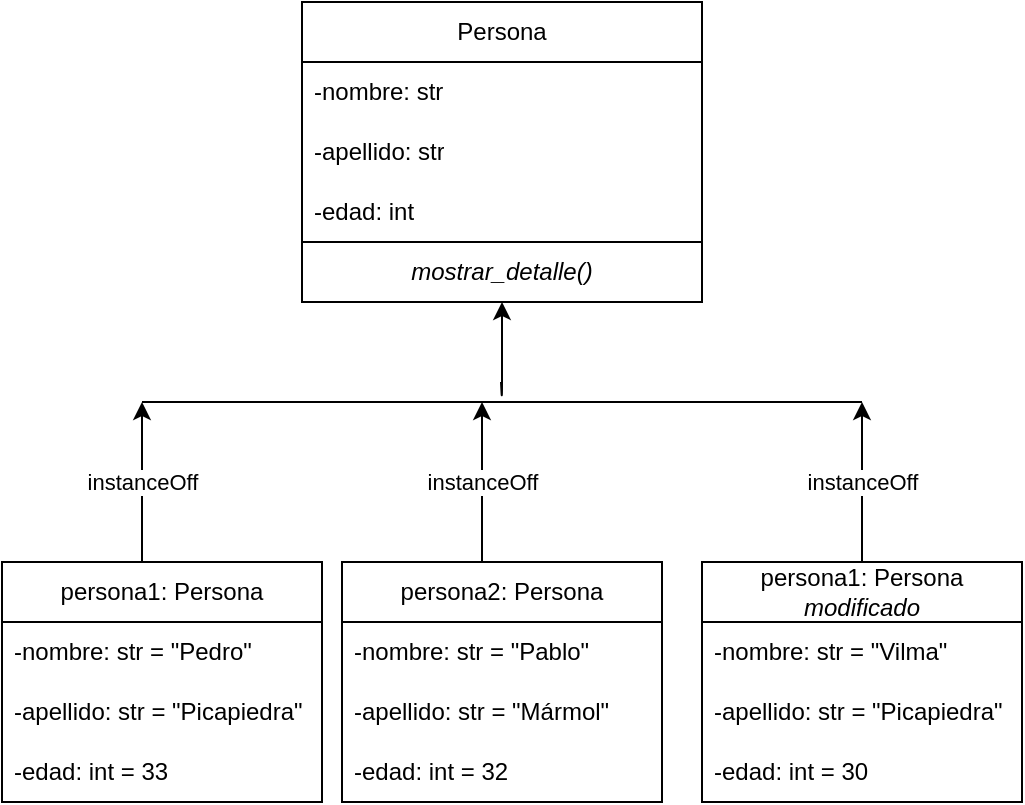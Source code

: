 <mxfile>
    <diagram id="SUSGTwr6Ws-cG_Q0hMq7" name="Página-1">
        <mxGraphModel dx="554" dy="469" grid="1" gridSize="10" guides="1" tooltips="1" connect="1" arrows="1" fold="1" page="1" pageScale="1" pageWidth="827" pageHeight="1169" math="0" shadow="0">
            <root>
                <mxCell id="0"/>
                <mxCell id="1" parent="0"/>
                <mxCell id="2" value="Persona" style="swimlane;fontStyle=0;childLayout=stackLayout;horizontal=1;startSize=30;horizontalStack=0;resizeParent=1;resizeParentMax=0;resizeLast=0;collapsible=1;marginBottom=0;whiteSpace=wrap;html=1;" vertex="1" parent="1">
                    <mxGeometry x="160" y="40" width="200" height="120" as="geometry"/>
                </mxCell>
                <mxCell id="3" value="-nombre: str" style="text;strokeColor=none;fillColor=none;align=left;verticalAlign=middle;spacingLeft=4;spacingRight=4;overflow=hidden;points=[[0,0.5],[1,0.5]];portConstraint=eastwest;rotatable=0;whiteSpace=wrap;html=1;" vertex="1" parent="2">
                    <mxGeometry y="30" width="200" height="30" as="geometry"/>
                </mxCell>
                <mxCell id="4" value="-apellido: str" style="text;strokeColor=none;fillColor=none;align=left;verticalAlign=middle;spacingLeft=4;spacingRight=4;overflow=hidden;points=[[0,0.5],[1,0.5]];portConstraint=eastwest;rotatable=0;whiteSpace=wrap;html=1;" vertex="1" parent="2">
                    <mxGeometry y="60" width="200" height="30" as="geometry"/>
                </mxCell>
                <mxCell id="5" value="-edad: int" style="text;strokeColor=none;fillColor=none;align=left;verticalAlign=middle;spacingLeft=4;spacingRight=4;overflow=hidden;points=[[0,0.5],[1,0.5]];portConstraint=eastwest;rotatable=0;whiteSpace=wrap;html=1;" vertex="1" parent="2">
                    <mxGeometry y="90" width="200" height="30" as="geometry"/>
                </mxCell>
                <mxCell id="6" value="&lt;i&gt;mostrar_detalle()&lt;/i&gt;" style="rounded=0;whiteSpace=wrap;html=1;" vertex="1" parent="1">
                    <mxGeometry x="160" y="160" width="200" height="30" as="geometry"/>
                </mxCell>
                <mxCell id="9" value="" style="endArrow=none;html=1;" edge="1" parent="1">
                    <mxGeometry width="50" height="50" relative="1" as="geometry">
                        <mxPoint x="80" y="240" as="sourcePoint"/>
                        <mxPoint x="440" y="240" as="targetPoint"/>
                    </mxGeometry>
                </mxCell>
                <mxCell id="10" value="" style="endArrow=classic;html=1;entryX=0.5;entryY=1;entryDx=0;entryDy=0;" edge="1" parent="1" target="6">
                    <mxGeometry width="50" height="50" relative="1" as="geometry">
                        <mxPoint x="259.5" y="230" as="sourcePoint"/>
                        <mxPoint x="259.5" y="200" as="targetPoint"/>
                        <Array as="points">
                            <mxPoint x="260" y="240"/>
                        </Array>
                    </mxGeometry>
                </mxCell>
                <mxCell id="11" value="" style="endArrow=classic;html=1;" edge="1" parent="1">
                    <mxGeometry relative="1" as="geometry">
                        <mxPoint x="80" y="320" as="sourcePoint"/>
                        <mxPoint x="80" y="240" as="targetPoint"/>
                    </mxGeometry>
                </mxCell>
                <mxCell id="12" value="instanceOff&lt;br&gt;" style="edgeLabel;resizable=0;html=1;align=center;verticalAlign=middle;" connectable="0" vertex="1" parent="11">
                    <mxGeometry relative="1" as="geometry"/>
                </mxCell>
                <mxCell id="13" value="" style="endArrow=classic;html=1;" edge="1" parent="1">
                    <mxGeometry relative="1" as="geometry">
                        <mxPoint x="440" y="320" as="sourcePoint"/>
                        <mxPoint x="440" y="240" as="targetPoint"/>
                    </mxGeometry>
                </mxCell>
                <mxCell id="14" value="instanceOff&lt;br&gt;" style="edgeLabel;resizable=0;html=1;align=center;verticalAlign=middle;" connectable="0" vertex="1" parent="13">
                    <mxGeometry relative="1" as="geometry"/>
                </mxCell>
                <mxCell id="15" value="" style="endArrow=classic;html=1;" edge="1" parent="1">
                    <mxGeometry relative="1" as="geometry">
                        <mxPoint x="250" y="320" as="sourcePoint"/>
                        <mxPoint x="250" y="240" as="targetPoint"/>
                    </mxGeometry>
                </mxCell>
                <mxCell id="16" value="instanceOff&lt;br&gt;" style="edgeLabel;resizable=0;html=1;align=center;verticalAlign=middle;" connectable="0" vertex="1" parent="15">
                    <mxGeometry relative="1" as="geometry"/>
                </mxCell>
                <mxCell id="17" value="persona1: Persona" style="swimlane;fontStyle=0;childLayout=stackLayout;horizontal=1;startSize=30;horizontalStack=0;resizeParent=1;resizeParentMax=0;resizeLast=0;collapsible=1;marginBottom=0;whiteSpace=wrap;html=1;" vertex="1" parent="1">
                    <mxGeometry x="10" y="320" width="160" height="120" as="geometry"/>
                </mxCell>
                <mxCell id="18" value="-nombre: str = &quot;Pedro&quot;" style="text;strokeColor=none;fillColor=none;align=left;verticalAlign=middle;spacingLeft=4;spacingRight=4;overflow=hidden;points=[[0,0.5],[1,0.5]];portConstraint=eastwest;rotatable=0;whiteSpace=wrap;html=1;" vertex="1" parent="17">
                    <mxGeometry y="30" width="160" height="30" as="geometry"/>
                </mxCell>
                <mxCell id="19" value="-apellido: str = &quot;Picapiedra&quot;" style="text;strokeColor=none;fillColor=none;align=left;verticalAlign=middle;spacingLeft=4;spacingRight=4;overflow=hidden;points=[[0,0.5],[1,0.5]];portConstraint=eastwest;rotatable=0;whiteSpace=wrap;html=1;" vertex="1" parent="17">
                    <mxGeometry y="60" width="160" height="30" as="geometry"/>
                </mxCell>
                <mxCell id="20" value="-edad: int = 33" style="text;strokeColor=none;fillColor=none;align=left;verticalAlign=middle;spacingLeft=4;spacingRight=4;overflow=hidden;points=[[0,0.5],[1,0.5]];portConstraint=eastwest;rotatable=0;whiteSpace=wrap;html=1;" vertex="1" parent="17">
                    <mxGeometry y="90" width="160" height="30" as="geometry"/>
                </mxCell>
                <mxCell id="21" value="persona2: Persona" style="swimlane;fontStyle=0;childLayout=stackLayout;horizontal=1;startSize=30;horizontalStack=0;resizeParent=1;resizeParentMax=0;resizeLast=0;collapsible=1;marginBottom=0;whiteSpace=wrap;html=1;" vertex="1" parent="1">
                    <mxGeometry x="180" y="320" width="160" height="120" as="geometry"/>
                </mxCell>
                <mxCell id="22" value="-nombre: str = &quot;Pablo&quot;" style="text;strokeColor=none;fillColor=none;align=left;verticalAlign=middle;spacingLeft=4;spacingRight=4;overflow=hidden;points=[[0,0.5],[1,0.5]];portConstraint=eastwest;rotatable=0;whiteSpace=wrap;html=1;" vertex="1" parent="21">
                    <mxGeometry y="30" width="160" height="30" as="geometry"/>
                </mxCell>
                <mxCell id="23" value="-apellido: str = &quot;Mármol&quot;" style="text;strokeColor=none;fillColor=none;align=left;verticalAlign=middle;spacingLeft=4;spacingRight=4;overflow=hidden;points=[[0,0.5],[1,0.5]];portConstraint=eastwest;rotatable=0;whiteSpace=wrap;html=1;" vertex="1" parent="21">
                    <mxGeometry y="60" width="160" height="30" as="geometry"/>
                </mxCell>
                <mxCell id="24" value="-edad: int = 32" style="text;strokeColor=none;fillColor=none;align=left;verticalAlign=middle;spacingLeft=4;spacingRight=4;overflow=hidden;points=[[0,0.5],[1,0.5]];portConstraint=eastwest;rotatable=0;whiteSpace=wrap;html=1;" vertex="1" parent="21">
                    <mxGeometry y="90" width="160" height="30" as="geometry"/>
                </mxCell>
                <mxCell id="25" value="persona1: Persona&lt;br&gt;&lt;i&gt;modificado&lt;/i&gt;" style="swimlane;fontStyle=0;childLayout=stackLayout;horizontal=1;startSize=30;horizontalStack=0;resizeParent=1;resizeParentMax=0;resizeLast=0;collapsible=1;marginBottom=0;whiteSpace=wrap;html=1;" vertex="1" parent="1">
                    <mxGeometry x="360" y="320" width="160" height="120" as="geometry"/>
                </mxCell>
                <mxCell id="26" value="-nombre: str = &quot;Vilma&quot;" style="text;strokeColor=none;fillColor=none;align=left;verticalAlign=middle;spacingLeft=4;spacingRight=4;overflow=hidden;points=[[0,0.5],[1,0.5]];portConstraint=eastwest;rotatable=0;whiteSpace=wrap;html=1;" vertex="1" parent="25">
                    <mxGeometry y="30" width="160" height="30" as="geometry"/>
                </mxCell>
                <mxCell id="27" value="-apellido: str = &quot;Picapiedra&quot;" style="text;strokeColor=none;fillColor=none;align=left;verticalAlign=middle;spacingLeft=4;spacingRight=4;overflow=hidden;points=[[0,0.5],[1,0.5]];portConstraint=eastwest;rotatable=0;whiteSpace=wrap;html=1;" vertex="1" parent="25">
                    <mxGeometry y="60" width="160" height="30" as="geometry"/>
                </mxCell>
                <mxCell id="28" value="-edad: int = 30" style="text;strokeColor=none;fillColor=none;align=left;verticalAlign=middle;spacingLeft=4;spacingRight=4;overflow=hidden;points=[[0,0.5],[1,0.5]];portConstraint=eastwest;rotatable=0;whiteSpace=wrap;html=1;" vertex="1" parent="25">
                    <mxGeometry y="90" width="160" height="30" as="geometry"/>
                </mxCell>
            </root>
        </mxGraphModel>
    </diagram>
</mxfile>